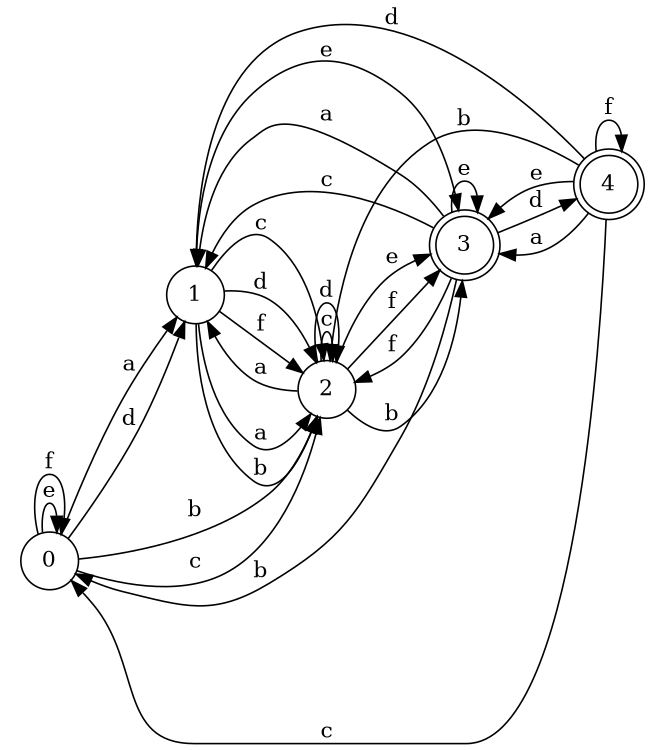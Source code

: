 digraph n4_4 {
__start0 [label="" shape="none"];

rankdir=LR;
size="8,5";

s0 [style="filled", color="black", fillcolor="white" shape="circle", label="0"];
s1 [style="filled", color="black", fillcolor="white" shape="circle", label="1"];
s2 [style="filled", color="black", fillcolor="white" shape="circle", label="2"];
s3 [style="rounded,filled", color="black", fillcolor="white" shape="doublecircle", label="3"];
s4 [style="rounded,filled", color="black", fillcolor="white" shape="doublecircle", label="4"];
s0 -> s1 [label="a"];
s0 -> s2 [label="b"];
s0 -> s2 [label="c"];
s0 -> s1 [label="d"];
s0 -> s0 [label="e"];
s0 -> s0 [label="f"];
s1 -> s2 [label="a"];
s1 -> s2 [label="b"];
s1 -> s2 [label="c"];
s1 -> s2 [label="d"];
s1 -> s3 [label="e"];
s1 -> s2 [label="f"];
s2 -> s1 [label="a"];
s2 -> s3 [label="b"];
s2 -> s2 [label="c"];
s2 -> s2 [label="d"];
s2 -> s3 [label="e"];
s2 -> s3 [label="f"];
s3 -> s1 [label="a"];
s3 -> s0 [label="b"];
s3 -> s1 [label="c"];
s3 -> s4 [label="d"];
s3 -> s3 [label="e"];
s3 -> s2 [label="f"];
s4 -> s3 [label="a"];
s4 -> s2 [label="b"];
s4 -> s0 [label="c"];
s4 -> s1 [label="d"];
s4 -> s3 [label="e"];
s4 -> s4 [label="f"];

}